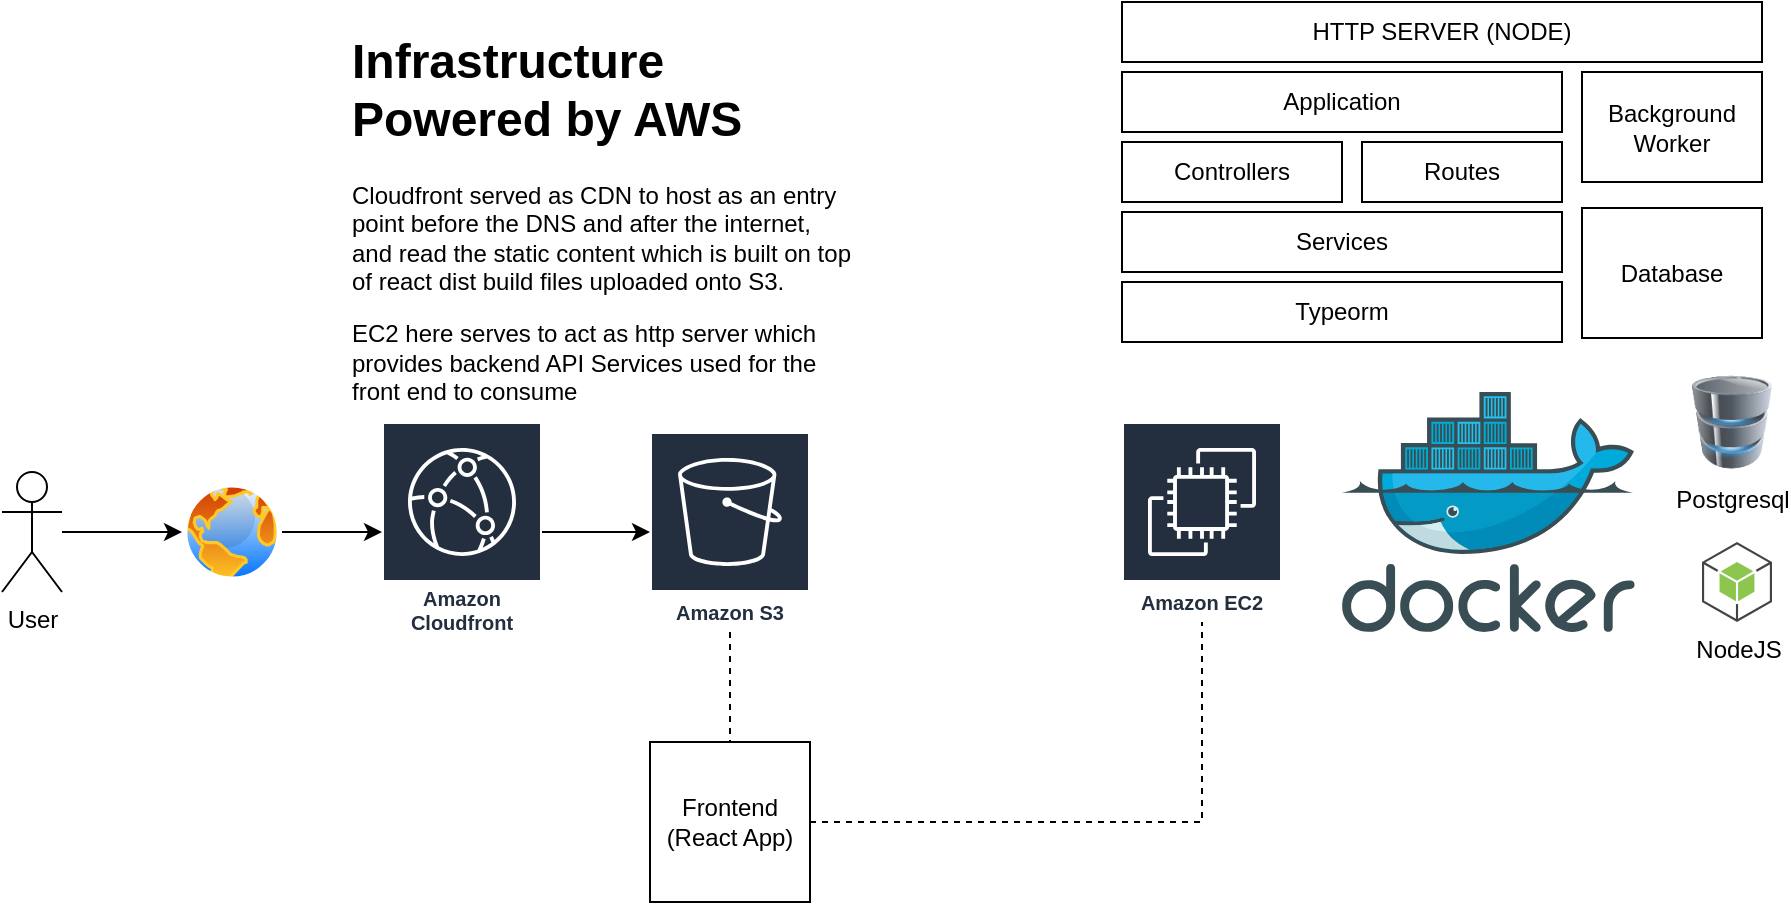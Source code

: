 <mxfile version="13.6.2" type="device"><diagram id="Ds3UT6jSJAlS1NK1_qFR" name="Page-1"><mxGraphModel dx="1106" dy="1928" grid="1" gridSize="10" guides="1" tooltips="1" connect="1" arrows="1" fold="1" page="1" pageScale="1" pageWidth="827" pageHeight="1169" math="0" shadow="0"><root><mxCell id="0"/><mxCell id="1" parent="0"/><mxCell id="m3Kh_UYUr3L8T47vfH07-12" style="edgeStyle=orthogonalEdgeStyle;rounded=0;orthogonalLoop=1;jettySize=auto;html=1;" edge="1" parent="1" source="m3Kh_UYUr3L8T47vfH07-1" target="m3Kh_UYUr3L8T47vfH07-2"><mxGeometry relative="1" as="geometry"/></mxCell><mxCell id="m3Kh_UYUr3L8T47vfH07-1" value="Amazon Cloudfront" style="outlineConnect=0;fontColor=#232F3E;gradientColor=none;strokeColor=#ffffff;fillColor=#232F3E;dashed=0;verticalLabelPosition=middle;verticalAlign=bottom;align=center;html=1;whiteSpace=wrap;fontSize=10;fontStyle=1;spacing=3;shape=mxgraph.aws4.productIcon;prIcon=mxgraph.aws4.cloudfront;" vertex="1" parent="1"><mxGeometry x="240" y="200" width="80" height="110" as="geometry"/></mxCell><mxCell id="m3Kh_UYUr3L8T47vfH07-14" style="edgeStyle=orthogonalEdgeStyle;rounded=0;orthogonalLoop=1;jettySize=auto;html=1;endArrow=none;endFill=0;dashed=1;" edge="1" parent="1" source="m3Kh_UYUr3L8T47vfH07-2" target="m3Kh_UYUr3L8T47vfH07-13"><mxGeometry relative="1" as="geometry"/></mxCell><mxCell id="m3Kh_UYUr3L8T47vfH07-2" value="Amazon S3" style="outlineConnect=0;fontColor=#232F3E;gradientColor=none;strokeColor=#ffffff;fillColor=#232F3E;dashed=0;verticalLabelPosition=middle;verticalAlign=bottom;align=center;html=1;whiteSpace=wrap;fontSize=10;fontStyle=1;spacing=3;shape=mxgraph.aws4.productIcon;prIcon=mxgraph.aws4.s3;" vertex="1" parent="1"><mxGeometry x="374" y="205" width="80" height="100" as="geometry"/></mxCell><mxCell id="m3Kh_UYUr3L8T47vfH07-4" value="Amazon EC2" style="outlineConnect=0;fontColor=#232F3E;gradientColor=none;strokeColor=#ffffff;fillColor=#232F3E;dashed=0;verticalLabelPosition=middle;verticalAlign=bottom;align=center;html=1;whiteSpace=wrap;fontSize=10;fontStyle=1;spacing=3;shape=mxgraph.aws4.productIcon;prIcon=mxgraph.aws4.ec2;" vertex="1" parent="1"><mxGeometry x="610" y="200" width="80" height="100" as="geometry"/></mxCell><mxCell id="m3Kh_UYUr3L8T47vfH07-11" style="edgeStyle=orthogonalEdgeStyle;rounded=0;orthogonalLoop=1;jettySize=auto;html=1;" edge="1" parent="1" source="m3Kh_UYUr3L8T47vfH07-7" target="m3Kh_UYUr3L8T47vfH07-1"><mxGeometry relative="1" as="geometry"/></mxCell><mxCell id="m3Kh_UYUr3L8T47vfH07-7" value="" style="aspect=fixed;perimeter=ellipsePerimeter;html=1;align=center;shadow=0;dashed=0;spacingTop=3;image;image=img/lib/active_directory/internet_globe.svg;" vertex="1" parent="1"><mxGeometry x="140" y="230" width="50" height="50" as="geometry"/></mxCell><mxCell id="m3Kh_UYUr3L8T47vfH07-9" style="edgeStyle=orthogonalEdgeStyle;rounded=0;orthogonalLoop=1;jettySize=auto;html=1;" edge="1" parent="1" source="m3Kh_UYUr3L8T47vfH07-8" target="m3Kh_UYUr3L8T47vfH07-7"><mxGeometry relative="1" as="geometry"/></mxCell><mxCell id="m3Kh_UYUr3L8T47vfH07-8" value="User" style="shape=umlActor;verticalLabelPosition=bottom;verticalAlign=top;html=1;outlineConnect=0;" vertex="1" parent="1"><mxGeometry x="50" y="225" width="30" height="60" as="geometry"/></mxCell><mxCell id="m3Kh_UYUr3L8T47vfH07-21" style="edgeStyle=orthogonalEdgeStyle;rounded=0;orthogonalLoop=1;jettySize=auto;html=1;dashed=1;endArrow=none;endFill=0;" edge="1" parent="1" source="m3Kh_UYUr3L8T47vfH07-13" target="m3Kh_UYUr3L8T47vfH07-4"><mxGeometry relative="1" as="geometry"/></mxCell><mxCell id="m3Kh_UYUr3L8T47vfH07-13" value="Frontend&lt;br&gt;(React App)" style="whiteSpace=wrap;html=1;aspect=fixed;" vertex="1" parent="1"><mxGeometry x="374" y="360" width="80" height="80" as="geometry"/></mxCell><mxCell id="m3Kh_UYUr3L8T47vfH07-16" value="&lt;h1&gt;Infrastructure&lt;br&gt;Powered by AWS&lt;/h1&gt;&lt;p&gt;Cloudfront served as CDN to host as an entry point before the DNS and after the internet, and read the static content which is built on top of react dist build files uploaded onto S3.&lt;/p&gt;&lt;p&gt;EC2 here serves to act as http server which provides backend API Services used for the front end to consume&lt;/p&gt;" style="text;html=1;strokeColor=none;fillColor=none;spacing=5;spacingTop=-20;whiteSpace=wrap;overflow=hidden;rounded=0;" vertex="1" parent="1"><mxGeometry x="220" width="260" height="190" as="geometry"/></mxCell><mxCell id="m3Kh_UYUr3L8T47vfH07-18" value="" style="aspect=fixed;html=1;points=[];align=center;image;fontSize=12;image=img/lib/mscae/Docker.svg;" vertex="1" parent="1"><mxGeometry x="720" y="185" width="146.35" height="120" as="geometry"/></mxCell><mxCell id="m3Kh_UYUr3L8T47vfH07-19" value="NodeJS" style="outlineConnect=0;dashed=0;verticalLabelPosition=bottom;verticalAlign=top;align=center;html=1;shape=mxgraph.aws3.android;fillColor=#8CC64F;gradientColor=none;" vertex="1" parent="1"><mxGeometry x="900" y="260" width="35" height="40" as="geometry"/></mxCell><mxCell id="m3Kh_UYUr3L8T47vfH07-20" value="Postgresql" style="image;html=1;image=img/lib/clip_art/computers/Database_128x128.png" vertex="1" parent="1"><mxGeometry x="895" y="175" width="40" height="50" as="geometry"/></mxCell><mxCell id="m3Kh_UYUr3L8T47vfH07-22" value="HTTP SERVER (NODE)" style="rounded=0;whiteSpace=wrap;html=1;" vertex="1" parent="1"><mxGeometry x="610" y="-10" width="320" height="30" as="geometry"/></mxCell><mxCell id="m3Kh_UYUr3L8T47vfH07-25" value="Controllers" style="rounded=0;whiteSpace=wrap;html=1;" vertex="1" parent="1"><mxGeometry x="610" y="60" width="110" height="30" as="geometry"/></mxCell><mxCell id="m3Kh_UYUr3L8T47vfH07-27" value="Services" style="rounded=0;whiteSpace=wrap;html=1;" vertex="1" parent="1"><mxGeometry x="610" y="95" width="220" height="30" as="geometry"/></mxCell><mxCell id="m3Kh_UYUr3L8T47vfH07-28" value="Application" style="rounded=0;whiteSpace=wrap;html=1;" vertex="1" parent="1"><mxGeometry x="610" y="25" width="220" height="30" as="geometry"/></mxCell><mxCell id="m3Kh_UYUr3L8T47vfH07-29" value="Routes" style="rounded=0;whiteSpace=wrap;html=1;" vertex="1" parent="1"><mxGeometry x="730" y="60" width="100" height="30" as="geometry"/></mxCell><mxCell id="m3Kh_UYUr3L8T47vfH07-30" value="Background &lt;br&gt;Worker" style="rounded=0;whiteSpace=wrap;html=1;" vertex="1" parent="1"><mxGeometry x="840" y="25" width="90" height="55" as="geometry"/></mxCell><mxCell id="m3Kh_UYUr3L8T47vfH07-31" value="Typeorm" style="rounded=0;whiteSpace=wrap;html=1;" vertex="1" parent="1"><mxGeometry x="610" y="130" width="220" height="30" as="geometry"/></mxCell><mxCell id="m3Kh_UYUr3L8T47vfH07-32" value="Database" style="rounded=0;whiteSpace=wrap;html=1;" vertex="1" parent="1"><mxGeometry x="840" y="93" width="90" height="65" as="geometry"/></mxCell></root></mxGraphModel></diagram></mxfile>